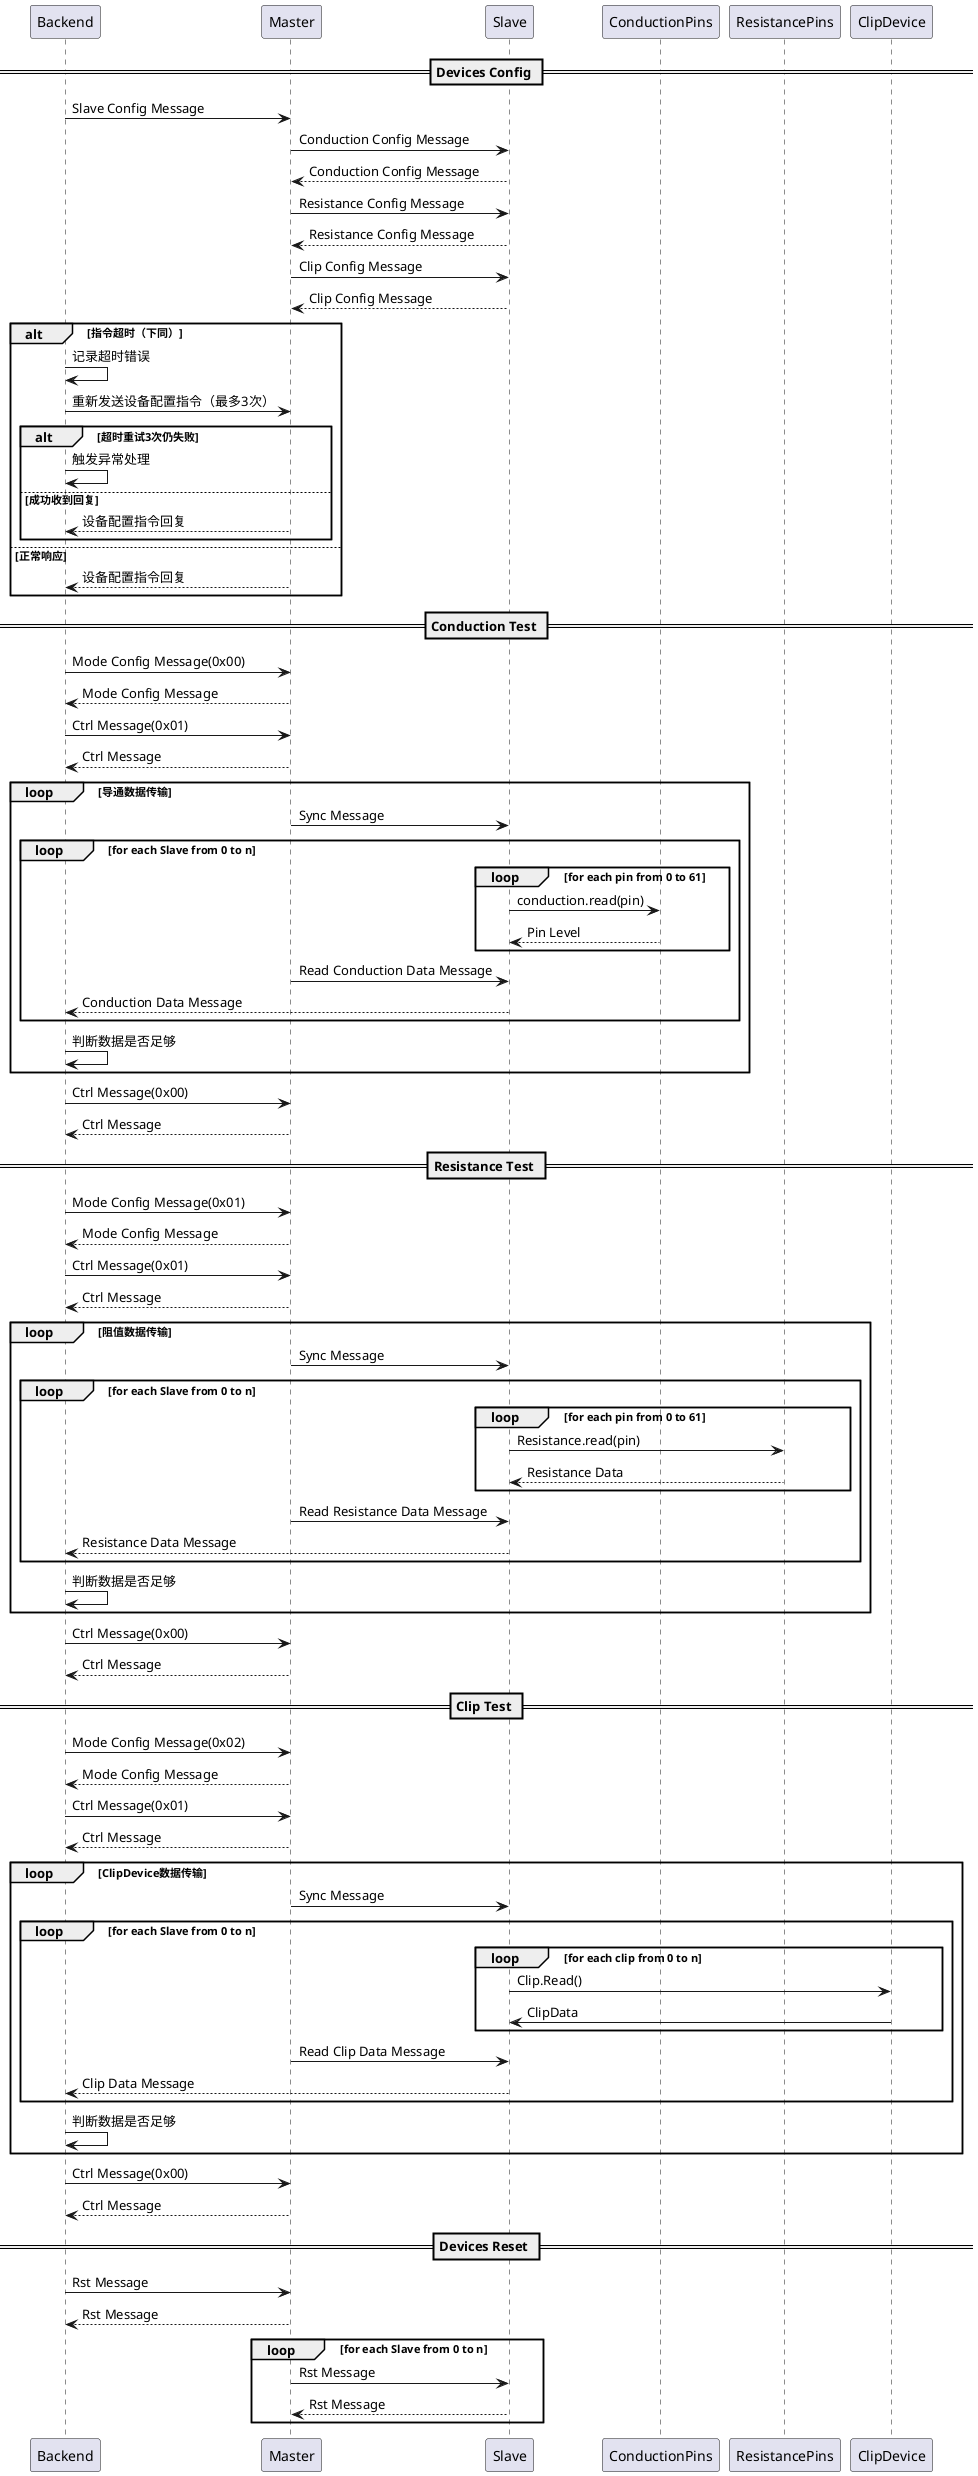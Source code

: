 @startuml systemDiagram
participant Backend
participant Master
participant Slave
participant ConductionPins
participant ResistancePins
participant ClipDevice
== Devices Config ==
Backend -> Master : Slave Config Message
Master -> Slave : Conduction Config Message
Slave --> Master : Conduction Config Message
Master -> Slave : Resistance Config Message
Slave --> Master : Resistance Config Message
Master -> Slave : Clip Config Message
Slave --> Master : Clip Config Message
alt 指令超时（下同）
    Backend -> Backend : 记录超时错误
    Backend -> Master : 重新发送设备配置指令（最多3次）
    alt 超时重试3次仍失败
        Backend -> Backend : 触发异常处理
    else 成功收到回复
        Master --> Backend : 设备配置指令回复
    end
else 正常响应
    Master --> Backend : 设备配置指令回复
end

== Conduction Test ==
Backend -> Master : Mode Config Message(0x00)
Master --> Backend : Mode Config Message

Backend -> Master : Ctrl Message(0x01)
Master --> Backend : Ctrl Message

loop 导通数据传输
    Master -> Slave : Sync Message

    loop for each Slave from 0 to n

        loop for each pin from 0 to 61
            Slave -> ConductionPins: conduction.read(pin)
            ConductionPins --> Slave: Pin Level
        end

        Master -> Slave : Read Conduction Data Message
        Slave --> Backend : Conduction Data Message
    end

    Backend -> Backend : 判断数据是否足够
end

Backend -> Master : Ctrl Message(0x00)
Master --> Backend : Ctrl Message

== Resistance Test ==
Backend -> Master : Mode Config Message(0x01)
Master --> Backend : Mode Config Message

Backend -> Master : Ctrl Message(0x01)
Master --> Backend : Ctrl Message

loop 阻值数据传输
    Master -> Slave : Sync Message

    loop for each Slave from 0 to n

        loop for each pin from 0 to 61
            Slave -> ResistancePins: Resistance.read(pin)
            ResistancePins --> Slave: Resistance Data
        end

        Master -> Slave : Read Resistance Data Message
        Slave --> Backend : Resistance Data Message
    end

    Backend -> Backend : 判断数据是否足够
end

Backend -> Master : Ctrl Message(0x00)
Master --> Backend : Ctrl Message

== Clip Test ==
Backend -> Master : Mode Config Message(0x02)
Master --> Backend : Mode Config Message
Backend -> Master : Ctrl Message(0x01)
Master --> Backend : Ctrl Message

loop ClipDevice数据传输

    Master -> Slave : Sync Message

    loop for each Slave from 0 to n

        loop for each clip from 0 to n
            Slave -> ClipDevice : Clip.Read()
            ClipDevice -> Slave: ClipData
        end
        Master -> Slave : Read Clip Data Message
        Slave --> Backend : Clip Data Message
    end

    Backend -> Backend : 判断数据是否足够

end

Backend -> Master : Ctrl Message(0x00)
Master --> Backend : Ctrl Message

== Devices Reset ==
Backend -> Master : Rst Message
Master --> Backend : Rst Message

loop for each Slave from 0 to n
    Master -> Slave : Rst Message
    Slave --> Master : Rst Message
end

@enduml
